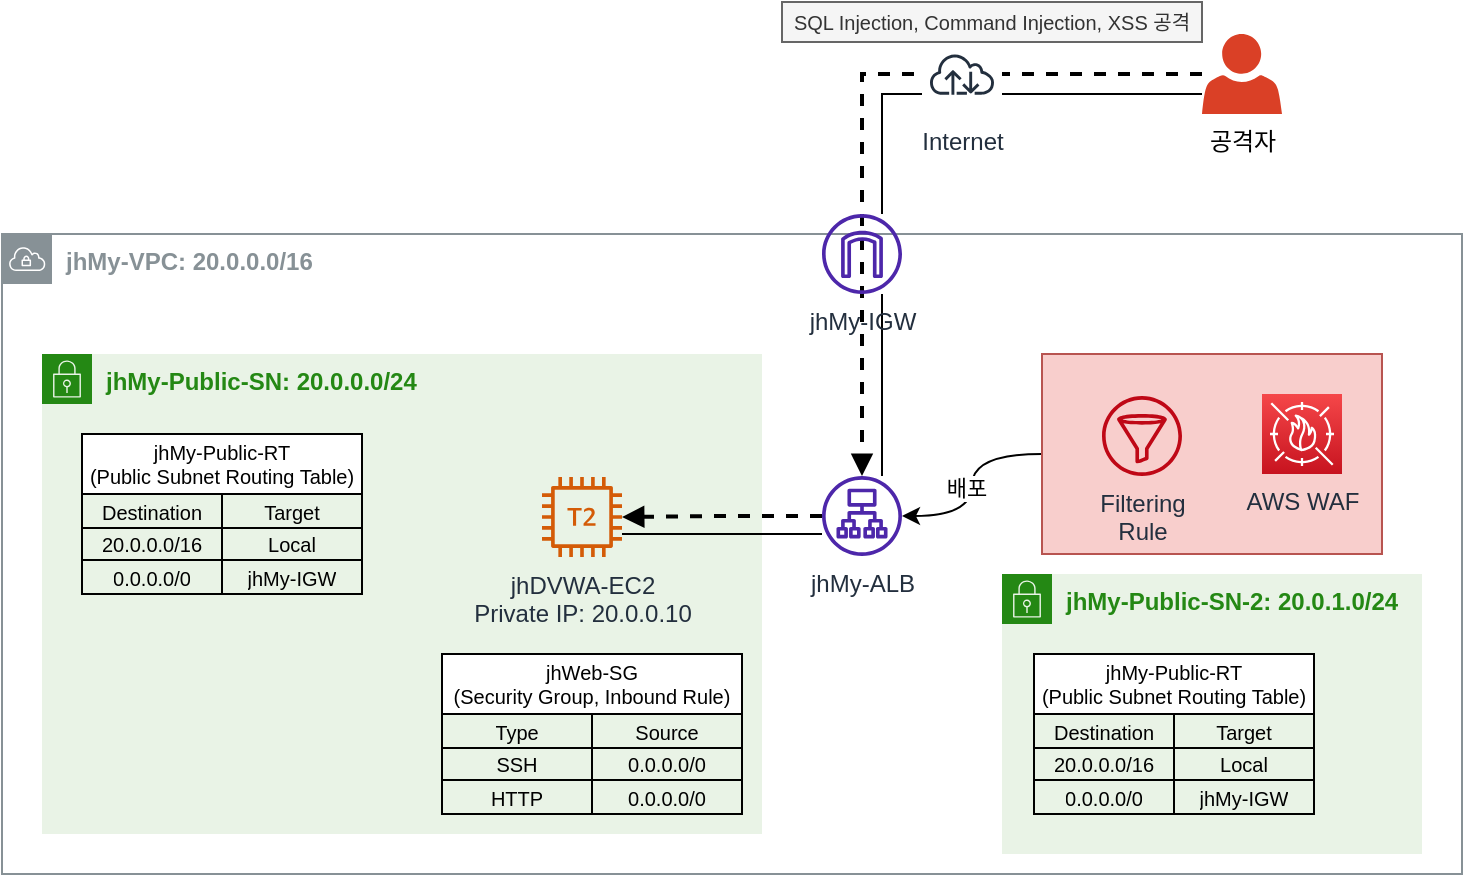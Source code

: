 <mxfile version="20.8.16" type="device"><diagram name="페이지-1" id="mPJ6YLc0suQFFJMG7GE1"><mxGraphModel dx="1114" dy="877" grid="1" gridSize="10" guides="1" tooltips="1" connect="1" arrows="1" fold="1" page="1" pageScale="1" pageWidth="827" pageHeight="1169" math="0" shadow="0"><root><mxCell id="0"/><mxCell id="1" parent="0"/><mxCell id="faxt1932O-jFZ2WB8JHc-89" value="&lt;b&gt;jhMy-VPC: 20.0.0.0/16&lt;/b&gt;" style="sketch=0;outlineConnect=0;gradientColor=none;html=1;whiteSpace=wrap;fontSize=12;fontStyle=0;shape=mxgraph.aws4.group;grIcon=mxgraph.aws4.group_vpc;strokeColor=#879196;fillColor=none;verticalAlign=top;align=left;spacingLeft=30;fontColor=#879196;dashed=0;" vertex="1" parent="1"><mxGeometry x="60" y="160" width="730" height="320" as="geometry"/></mxCell><mxCell id="faxt1932O-jFZ2WB8JHc-90" style="edgeStyle=orthogonalEdgeStyle;rounded=0;orthogonalLoop=1;jettySize=auto;html=1;fontSize=10;endArrow=none;endFill=0;" edge="1" parent="1" target="faxt1932O-jFZ2WB8JHc-118"><mxGeometry relative="1" as="geometry"><mxPoint x="660" y="90" as="sourcePoint"/><mxPoint x="490" y="160.0" as="targetPoint"/><Array as="points"><mxPoint x="500" y="90"/></Array></mxGeometry></mxCell><mxCell id="faxt1932O-jFZ2WB8JHc-91" style="edgeStyle=orthogonalEdgeStyle;rounded=0;orthogonalLoop=1;jettySize=auto;html=1;fontSize=10;endArrow=block;endFill=1;dashed=1;strokeWidth=2;" edge="1" parent="1" source="faxt1932O-jFZ2WB8JHc-92" target="faxt1932O-jFZ2WB8JHc-131"><mxGeometry relative="1" as="geometry"/></mxCell><mxCell id="faxt1932O-jFZ2WB8JHc-92" value="공격자" style="sketch=0;pointerEvents=1;shadow=0;dashed=0;html=1;strokeColor=none;labelPosition=center;verticalLabelPosition=bottom;verticalAlign=top;outlineConnect=0;align=center;shape=mxgraph.office.users.user;fillColor=#DA4026;" vertex="1" parent="1"><mxGeometry x="660" y="60" width="40" height="40" as="geometry"/></mxCell><mxCell id="faxt1932O-jFZ2WB8JHc-93" value="Internet" style="sketch=0;outlineConnect=0;fontColor=#232F3E;gradientColor=none;strokeColor=#232F3E;fillColor=#ffffff;dashed=0;verticalLabelPosition=bottom;verticalAlign=top;align=center;html=1;fontSize=12;fontStyle=0;aspect=fixed;shape=mxgraph.aws4.resourceIcon;resIcon=mxgraph.aws4.internet;" vertex="1" parent="1"><mxGeometry x="520" y="60" width="40" height="40" as="geometry"/></mxCell><mxCell id="faxt1932O-jFZ2WB8JHc-94" value="&lt;b&gt;jhMy-Public-SN: 20.0.0.0/24&lt;/b&gt;" style="points=[[0,0],[0.25,0],[0.5,0],[0.75,0],[1,0],[1,0.25],[1,0.5],[1,0.75],[1,1],[0.75,1],[0.5,1],[0.25,1],[0,1],[0,0.75],[0,0.5],[0,0.25]];outlineConnect=0;gradientColor=none;html=1;whiteSpace=wrap;fontSize=12;fontStyle=0;container=1;pointerEvents=0;collapsible=0;recursiveResize=0;shape=mxgraph.aws4.group;grIcon=mxgraph.aws4.group_security_group;grStroke=0;strokeColor=#248814;fillColor=#E9F3E6;verticalAlign=top;align=left;spacingLeft=30;fontColor=#248814;dashed=0;" vertex="1" parent="1"><mxGeometry x="80" y="220" width="360" height="240" as="geometry"/></mxCell><mxCell id="faxt1932O-jFZ2WB8JHc-95" value="jhDVWA-EC2&lt;br&gt;Private IP: 20.0.0.10" style="sketch=0;outlineConnect=0;fontColor=#232F3E;gradientColor=none;fillColor=#D45B07;strokeColor=none;dashed=0;verticalLabelPosition=bottom;verticalAlign=top;align=center;html=1;fontSize=12;fontStyle=0;aspect=fixed;pointerEvents=1;shape=mxgraph.aws4.t2_instance;" vertex="1" parent="faxt1932O-jFZ2WB8JHc-94"><mxGeometry x="250" y="61.5" width="40" height="40" as="geometry"/></mxCell><mxCell id="faxt1932O-jFZ2WB8JHc-96" value="&lt;b&gt;jhMy-Public-SN-2: 20.0.1.0/24&lt;/b&gt;" style="points=[[0,0],[0.25,0],[0.5,0],[0.75,0],[1,0],[1,0.25],[1,0.5],[1,0.75],[1,1],[0.75,1],[0.5,1],[0.25,1],[0,1],[0,0.75],[0,0.5],[0,0.25]];outlineConnect=0;gradientColor=none;html=1;whiteSpace=wrap;fontSize=12;fontStyle=0;container=1;pointerEvents=0;collapsible=0;recursiveResize=0;shape=mxgraph.aws4.group;grIcon=mxgraph.aws4.group_security_group;grStroke=0;strokeColor=#248814;fillColor=#E9F3E6;verticalAlign=top;align=left;spacingLeft=30;fontColor=#248814;dashed=0;" vertex="1" parent="1"><mxGeometry x="560" y="330" width="210" height="140" as="geometry"/></mxCell><mxCell id="faxt1932O-jFZ2WB8JHc-97" value="jhMy-Public-RT&#10;(Public Subnet Routing Table)" style="shape=table;startSize=30;container=1;collapsible=0;childLayout=tableLayout;fontSize=10;" vertex="1" parent="faxt1932O-jFZ2WB8JHc-96"><mxGeometry x="16" y="40" width="140" height="80" as="geometry"/></mxCell><mxCell id="faxt1932O-jFZ2WB8JHc-98" value="" style="shape=tableRow;horizontal=0;startSize=0;swimlaneHead=0;swimlaneBody=0;strokeColor=inherit;top=0;left=0;bottom=0;right=0;collapsible=0;dropTarget=0;fillColor=none;points=[[0,0.5],[1,0.5]];portConstraint=eastwest;fontSize=10;" vertex="1" parent="faxt1932O-jFZ2WB8JHc-97"><mxGeometry y="30" width="140" height="17" as="geometry"/></mxCell><mxCell id="faxt1932O-jFZ2WB8JHc-99" value="Destination" style="shape=partialRectangle;html=1;whiteSpace=wrap;connectable=0;strokeColor=inherit;overflow=hidden;fillColor=none;top=0;left=0;bottom=0;right=0;pointerEvents=1;fontSize=10;" vertex="1" parent="faxt1932O-jFZ2WB8JHc-98"><mxGeometry width="70" height="17" as="geometry"><mxRectangle width="70" height="17" as="alternateBounds"/></mxGeometry></mxCell><mxCell id="faxt1932O-jFZ2WB8JHc-100" value="Target" style="shape=partialRectangle;html=1;whiteSpace=wrap;connectable=0;strokeColor=inherit;overflow=hidden;fillColor=none;top=0;left=0;bottom=0;right=0;pointerEvents=1;fontSize=10;" vertex="1" parent="faxt1932O-jFZ2WB8JHc-98"><mxGeometry x="70" width="70" height="17" as="geometry"><mxRectangle width="70" height="17" as="alternateBounds"/></mxGeometry></mxCell><mxCell id="faxt1932O-jFZ2WB8JHc-101" value="" style="shape=tableRow;horizontal=0;startSize=0;swimlaneHead=0;swimlaneBody=0;strokeColor=inherit;top=0;left=0;bottom=0;right=0;collapsible=0;dropTarget=0;fillColor=none;points=[[0,0.5],[1,0.5]];portConstraint=eastwest;fontSize=10;" vertex="1" parent="faxt1932O-jFZ2WB8JHc-97"><mxGeometry y="47" width="140" height="16" as="geometry"/></mxCell><mxCell id="faxt1932O-jFZ2WB8JHc-102" value="20.0.0.0/16" style="shape=partialRectangle;html=1;whiteSpace=wrap;connectable=0;strokeColor=inherit;overflow=hidden;fillColor=none;top=0;left=0;bottom=0;right=0;pointerEvents=1;fontSize=10;" vertex="1" parent="faxt1932O-jFZ2WB8JHc-101"><mxGeometry width="70" height="16" as="geometry"><mxRectangle width="70" height="16" as="alternateBounds"/></mxGeometry></mxCell><mxCell id="faxt1932O-jFZ2WB8JHc-103" value="Local" style="shape=partialRectangle;html=1;whiteSpace=wrap;connectable=0;strokeColor=inherit;overflow=hidden;fillColor=none;top=0;left=0;bottom=0;right=0;pointerEvents=1;fontSize=10;" vertex="1" parent="faxt1932O-jFZ2WB8JHc-101"><mxGeometry x="70" width="70" height="16" as="geometry"><mxRectangle width="70" height="16" as="alternateBounds"/></mxGeometry></mxCell><mxCell id="faxt1932O-jFZ2WB8JHc-104" value="" style="shape=tableRow;horizontal=0;startSize=0;swimlaneHead=0;swimlaneBody=0;strokeColor=inherit;top=0;left=0;bottom=0;right=0;collapsible=0;dropTarget=0;fillColor=none;points=[[0,0.5],[1,0.5]];portConstraint=eastwest;fontSize=10;" vertex="1" parent="faxt1932O-jFZ2WB8JHc-97"><mxGeometry y="63" width="140" height="17" as="geometry"/></mxCell><mxCell id="faxt1932O-jFZ2WB8JHc-105" value="0.0.0.0/0" style="shape=partialRectangle;html=1;whiteSpace=wrap;connectable=0;strokeColor=inherit;overflow=hidden;fillColor=none;top=0;left=0;bottom=0;right=0;pointerEvents=1;fontSize=10;" vertex="1" parent="faxt1932O-jFZ2WB8JHc-104"><mxGeometry width="70" height="17" as="geometry"><mxRectangle width="70" height="17" as="alternateBounds"/></mxGeometry></mxCell><mxCell id="faxt1932O-jFZ2WB8JHc-106" value="jhMy-IGW" style="shape=partialRectangle;html=1;whiteSpace=wrap;connectable=0;strokeColor=inherit;overflow=hidden;fillColor=none;top=0;left=0;bottom=0;right=0;pointerEvents=1;fontSize=10;" vertex="1" parent="faxt1932O-jFZ2WB8JHc-104"><mxGeometry x="70" width="70" height="17" as="geometry"><mxRectangle width="70" height="17" as="alternateBounds"/></mxGeometry></mxCell><mxCell id="faxt1932O-jFZ2WB8JHc-107" value="jhWeb-SG&#10;(Security Group, Inbound Rule)" style="shape=table;startSize=30;container=1;collapsible=0;childLayout=tableLayout;fontSize=10;" vertex="1" parent="1"><mxGeometry x="280" y="370" width="150" height="80" as="geometry"/></mxCell><mxCell id="faxt1932O-jFZ2WB8JHc-108" value="" style="shape=tableRow;horizontal=0;startSize=0;swimlaneHead=0;swimlaneBody=0;strokeColor=inherit;top=0;left=0;bottom=0;right=0;collapsible=0;dropTarget=0;fillColor=none;points=[[0,0.5],[1,0.5]];portConstraint=eastwest;" vertex="1" parent="faxt1932O-jFZ2WB8JHc-107"><mxGeometry y="30" width="150" height="17" as="geometry"/></mxCell><mxCell id="faxt1932O-jFZ2WB8JHc-109" value="Type" style="shape=partialRectangle;html=1;whiteSpace=wrap;connectable=0;strokeColor=inherit;overflow=hidden;fillColor=none;top=0;left=0;bottom=0;right=0;pointerEvents=1;fontSize=10;" vertex="1" parent="faxt1932O-jFZ2WB8JHc-108"><mxGeometry width="75" height="17" as="geometry"><mxRectangle width="75" height="17" as="alternateBounds"/></mxGeometry></mxCell><mxCell id="faxt1932O-jFZ2WB8JHc-110" value="Source" style="shape=partialRectangle;html=1;whiteSpace=wrap;connectable=0;strokeColor=inherit;overflow=hidden;fillColor=none;top=0;left=0;bottom=0;right=0;pointerEvents=1;fontSize=10;" vertex="1" parent="faxt1932O-jFZ2WB8JHc-108"><mxGeometry x="75" width="75" height="17" as="geometry"><mxRectangle width="75" height="17" as="alternateBounds"/></mxGeometry></mxCell><mxCell id="faxt1932O-jFZ2WB8JHc-111" value="" style="shape=tableRow;horizontal=0;startSize=0;swimlaneHead=0;swimlaneBody=0;strokeColor=inherit;top=0;left=0;bottom=0;right=0;collapsible=0;dropTarget=0;fillColor=none;points=[[0,0.5],[1,0.5]];portConstraint=eastwest;" vertex="1" parent="faxt1932O-jFZ2WB8JHc-107"><mxGeometry y="47" width="150" height="16" as="geometry"/></mxCell><mxCell id="faxt1932O-jFZ2WB8JHc-112" value="SSH" style="shape=partialRectangle;html=1;whiteSpace=wrap;connectable=0;strokeColor=inherit;overflow=hidden;fillColor=none;top=0;left=0;bottom=0;right=0;pointerEvents=1;fontSize=10;" vertex="1" parent="faxt1932O-jFZ2WB8JHc-111"><mxGeometry width="75" height="16" as="geometry"><mxRectangle width="75" height="16" as="alternateBounds"/></mxGeometry></mxCell><mxCell id="faxt1932O-jFZ2WB8JHc-113" value="0.0.0.0/0" style="shape=partialRectangle;html=1;whiteSpace=wrap;connectable=0;strokeColor=inherit;overflow=hidden;fillColor=none;top=0;left=0;bottom=0;right=0;pointerEvents=1;fontSize=10;" vertex="1" parent="faxt1932O-jFZ2WB8JHc-111"><mxGeometry x="75" width="75" height="16" as="geometry"><mxRectangle width="75" height="16" as="alternateBounds"/></mxGeometry></mxCell><mxCell id="faxt1932O-jFZ2WB8JHc-114" value="" style="shape=tableRow;horizontal=0;startSize=0;swimlaneHead=0;swimlaneBody=0;strokeColor=inherit;top=0;left=0;bottom=0;right=0;collapsible=0;dropTarget=0;fillColor=none;points=[[0,0.5],[1,0.5]];portConstraint=eastwest;" vertex="1" parent="faxt1932O-jFZ2WB8JHc-107"><mxGeometry y="63" width="150" height="17" as="geometry"/></mxCell><mxCell id="faxt1932O-jFZ2WB8JHc-115" value="HTTP" style="shape=partialRectangle;html=1;whiteSpace=wrap;connectable=0;strokeColor=inherit;overflow=hidden;fillColor=none;top=0;left=0;bottom=0;right=0;pointerEvents=1;fontSize=10;" vertex="1" parent="faxt1932O-jFZ2WB8JHc-114"><mxGeometry width="75" height="17" as="geometry"><mxRectangle width="75" height="17" as="alternateBounds"/></mxGeometry></mxCell><mxCell id="faxt1932O-jFZ2WB8JHc-116" value="0.0.0.0/0" style="shape=partialRectangle;html=1;whiteSpace=wrap;connectable=0;strokeColor=inherit;overflow=hidden;fillColor=none;top=0;left=0;bottom=0;right=0;pointerEvents=1;fontSize=10;" vertex="1" parent="faxt1932O-jFZ2WB8JHc-114"><mxGeometry x="75" width="75" height="17" as="geometry"><mxRectangle width="75" height="17" as="alternateBounds"/></mxGeometry></mxCell><mxCell id="faxt1932O-jFZ2WB8JHc-117" style="edgeStyle=orthogonalEdgeStyle;rounded=0;orthogonalLoop=1;jettySize=auto;html=1;fontSize=10;endArrow=none;endFill=0;" edge="1" parent="1" source="faxt1932O-jFZ2WB8JHc-118" target="faxt1932O-jFZ2WB8JHc-131"><mxGeometry relative="1" as="geometry"><Array as="points"><mxPoint x="500" y="250"/><mxPoint x="500" y="250"/></Array></mxGeometry></mxCell><mxCell id="faxt1932O-jFZ2WB8JHc-118" value="jhMy-IGW" style="sketch=0;outlineConnect=0;fontColor=#232F3E;gradientColor=none;fillColor=#4D27AA;strokeColor=none;dashed=0;verticalLabelPosition=bottom;verticalAlign=top;align=center;html=1;fontSize=12;fontStyle=0;aspect=fixed;pointerEvents=1;shape=mxgraph.aws4.internet_gateway;" vertex="1" parent="1"><mxGeometry x="470" y="150" width="40" height="40" as="geometry"/></mxCell><mxCell id="faxt1932O-jFZ2WB8JHc-119" value="jhMy-Public-RT&#10;(Public Subnet Routing Table)" style="shape=table;startSize=30;container=1;collapsible=0;childLayout=tableLayout;fontSize=10;" vertex="1" parent="1"><mxGeometry x="100" y="260" width="140" height="80" as="geometry"/></mxCell><mxCell id="faxt1932O-jFZ2WB8JHc-120" value="" style="shape=tableRow;horizontal=0;startSize=0;swimlaneHead=0;swimlaneBody=0;strokeColor=inherit;top=0;left=0;bottom=0;right=0;collapsible=0;dropTarget=0;fillColor=none;points=[[0,0.5],[1,0.5]];portConstraint=eastwest;fontSize=10;" vertex="1" parent="faxt1932O-jFZ2WB8JHc-119"><mxGeometry y="30" width="140" height="17" as="geometry"/></mxCell><mxCell id="faxt1932O-jFZ2WB8JHc-121" value="Destination" style="shape=partialRectangle;html=1;whiteSpace=wrap;connectable=0;strokeColor=inherit;overflow=hidden;fillColor=none;top=0;left=0;bottom=0;right=0;pointerEvents=1;fontSize=10;" vertex="1" parent="faxt1932O-jFZ2WB8JHc-120"><mxGeometry width="70" height="17" as="geometry"><mxRectangle width="70" height="17" as="alternateBounds"/></mxGeometry></mxCell><mxCell id="faxt1932O-jFZ2WB8JHc-122" value="Target" style="shape=partialRectangle;html=1;whiteSpace=wrap;connectable=0;strokeColor=inherit;overflow=hidden;fillColor=none;top=0;left=0;bottom=0;right=0;pointerEvents=1;fontSize=10;" vertex="1" parent="faxt1932O-jFZ2WB8JHc-120"><mxGeometry x="70" width="70" height="17" as="geometry"><mxRectangle width="70" height="17" as="alternateBounds"/></mxGeometry></mxCell><mxCell id="faxt1932O-jFZ2WB8JHc-123" value="" style="shape=tableRow;horizontal=0;startSize=0;swimlaneHead=0;swimlaneBody=0;strokeColor=inherit;top=0;left=0;bottom=0;right=0;collapsible=0;dropTarget=0;fillColor=none;points=[[0,0.5],[1,0.5]];portConstraint=eastwest;fontSize=10;" vertex="1" parent="faxt1932O-jFZ2WB8JHc-119"><mxGeometry y="47" width="140" height="16" as="geometry"/></mxCell><mxCell id="faxt1932O-jFZ2WB8JHc-124" value="20.0.0.0/16" style="shape=partialRectangle;html=1;whiteSpace=wrap;connectable=0;strokeColor=inherit;overflow=hidden;fillColor=none;top=0;left=0;bottom=0;right=0;pointerEvents=1;fontSize=10;" vertex="1" parent="faxt1932O-jFZ2WB8JHc-123"><mxGeometry width="70" height="16" as="geometry"><mxRectangle width="70" height="16" as="alternateBounds"/></mxGeometry></mxCell><mxCell id="faxt1932O-jFZ2WB8JHc-125" value="Local" style="shape=partialRectangle;html=1;whiteSpace=wrap;connectable=0;strokeColor=inherit;overflow=hidden;fillColor=none;top=0;left=0;bottom=0;right=0;pointerEvents=1;fontSize=10;" vertex="1" parent="faxt1932O-jFZ2WB8JHc-123"><mxGeometry x="70" width="70" height="16" as="geometry"><mxRectangle width="70" height="16" as="alternateBounds"/></mxGeometry></mxCell><mxCell id="faxt1932O-jFZ2WB8JHc-126" value="" style="shape=tableRow;horizontal=0;startSize=0;swimlaneHead=0;swimlaneBody=0;strokeColor=inherit;top=0;left=0;bottom=0;right=0;collapsible=0;dropTarget=0;fillColor=none;points=[[0,0.5],[1,0.5]];portConstraint=eastwest;fontSize=10;" vertex="1" parent="faxt1932O-jFZ2WB8JHc-119"><mxGeometry y="63" width="140" height="17" as="geometry"/></mxCell><mxCell id="faxt1932O-jFZ2WB8JHc-127" value="0.0.0.0/0" style="shape=partialRectangle;html=1;whiteSpace=wrap;connectable=0;strokeColor=inherit;overflow=hidden;fillColor=none;top=0;left=0;bottom=0;right=0;pointerEvents=1;fontSize=10;" vertex="1" parent="faxt1932O-jFZ2WB8JHc-126"><mxGeometry width="70" height="17" as="geometry"><mxRectangle width="70" height="17" as="alternateBounds"/></mxGeometry></mxCell><mxCell id="faxt1932O-jFZ2WB8JHc-128" value="jhMy-IGW" style="shape=partialRectangle;html=1;whiteSpace=wrap;connectable=0;strokeColor=inherit;overflow=hidden;fillColor=none;top=0;left=0;bottom=0;right=0;pointerEvents=1;fontSize=10;" vertex="1" parent="faxt1932O-jFZ2WB8JHc-126"><mxGeometry x="70" width="70" height="17" as="geometry"><mxRectangle width="70" height="17" as="alternateBounds"/></mxGeometry></mxCell><mxCell id="faxt1932O-jFZ2WB8JHc-129" style="edgeStyle=orthogonalEdgeStyle;rounded=0;orthogonalLoop=1;jettySize=auto;html=1;fontSize=10;endArrow=none;endFill=0;" edge="1" parent="1" source="faxt1932O-jFZ2WB8JHc-131" target="faxt1932O-jFZ2WB8JHc-95"><mxGeometry relative="1" as="geometry"><Array as="points"><mxPoint x="390" y="310"/><mxPoint x="390" y="310"/></Array></mxGeometry></mxCell><mxCell id="faxt1932O-jFZ2WB8JHc-130" style="edgeStyle=orthogonalEdgeStyle;rounded=0;orthogonalLoop=1;jettySize=auto;html=1;endArrow=block;endFill=1;strokeWidth=2;dashed=1;" edge="1" parent="1" source="faxt1932O-jFZ2WB8JHc-131" target="faxt1932O-jFZ2WB8JHc-95"><mxGeometry relative="1" as="geometry"/></mxCell><mxCell id="faxt1932O-jFZ2WB8JHc-131" value="jhMy-ALB" style="sketch=0;outlineConnect=0;fontColor=#232F3E;gradientColor=none;fillColor=#4D27AA;strokeColor=none;dashed=0;verticalLabelPosition=bottom;verticalAlign=top;align=center;html=1;fontSize=12;fontStyle=0;aspect=fixed;pointerEvents=1;shape=mxgraph.aws4.application_load_balancer;" vertex="1" parent="1"><mxGeometry x="470" y="281" width="40" height="40" as="geometry"/></mxCell><mxCell id="faxt1932O-jFZ2WB8JHc-132" value="SQL Injection, Command Injection, XSS 공격" style="text;html=1;strokeColor=#666666;fillColor=#f5f5f5;align=center;verticalAlign=middle;whiteSpace=wrap;rounded=0;fontSize=10;fontColor=#333333;" vertex="1" parent="1"><mxGeometry x="450" y="44" width="210" height="20" as="geometry"/></mxCell><mxCell id="faxt1932O-jFZ2WB8JHc-136" style="edgeStyle=orthogonalEdgeStyle;orthogonalLoop=1;jettySize=auto;html=1;curved=1;" edge="1" parent="1" source="faxt1932O-jFZ2WB8JHc-135" target="faxt1932O-jFZ2WB8JHc-131"><mxGeometry relative="1" as="geometry"/></mxCell><mxCell id="faxt1932O-jFZ2WB8JHc-137" value="배포" style="edgeLabel;html=1;align=center;verticalAlign=middle;resizable=0;points=[];" vertex="1" connectable="0" parent="faxt1932O-jFZ2WB8JHc-136"><mxGeometry x="0.03" y="-3" relative="1" as="geometry"><mxPoint as="offset"/></mxGeometry></mxCell><mxCell id="faxt1932O-jFZ2WB8JHc-135" value="" style="rounded=0;whiteSpace=wrap;html=1;fillColor=#f8cecc;strokeColor=#b85450;" vertex="1" parent="1"><mxGeometry x="580" y="220" width="170" height="100" as="geometry"/></mxCell><mxCell id="faxt1932O-jFZ2WB8JHc-134" value="AWS WAF" style="sketch=0;points=[[0,0,0],[0.25,0,0],[0.5,0,0],[0.75,0,0],[1,0,0],[0,1,0],[0.25,1,0],[0.5,1,0],[0.75,1,0],[1,1,0],[0,0.25,0],[0,0.5,0],[0,0.75,0],[1,0.25,0],[1,0.5,0],[1,0.75,0]];outlineConnect=0;fontColor=#232F3E;gradientColor=#F54749;gradientDirection=north;fillColor=#C7131F;strokeColor=#ffffff;dashed=0;verticalLabelPosition=bottom;verticalAlign=top;align=center;html=1;fontSize=12;fontStyle=0;aspect=fixed;shape=mxgraph.aws4.resourceIcon;resIcon=mxgraph.aws4.waf;" vertex="1" parent="1"><mxGeometry x="690" y="240" width="40" height="40" as="geometry"/></mxCell><mxCell id="faxt1932O-jFZ2WB8JHc-133" value="Filtering&lt;br&gt;Rule" style="sketch=0;outlineConnect=0;fontColor=#232F3E;gradientColor=none;fillColor=#BF0816;strokeColor=none;dashed=0;verticalLabelPosition=bottom;verticalAlign=top;align=center;html=1;fontSize=12;fontStyle=0;aspect=fixed;pointerEvents=1;shape=mxgraph.aws4.filtering_rule;" vertex="1" parent="1"><mxGeometry x="610" y="241" width="40" height="40" as="geometry"/></mxCell></root></mxGraphModel></diagram></mxfile>